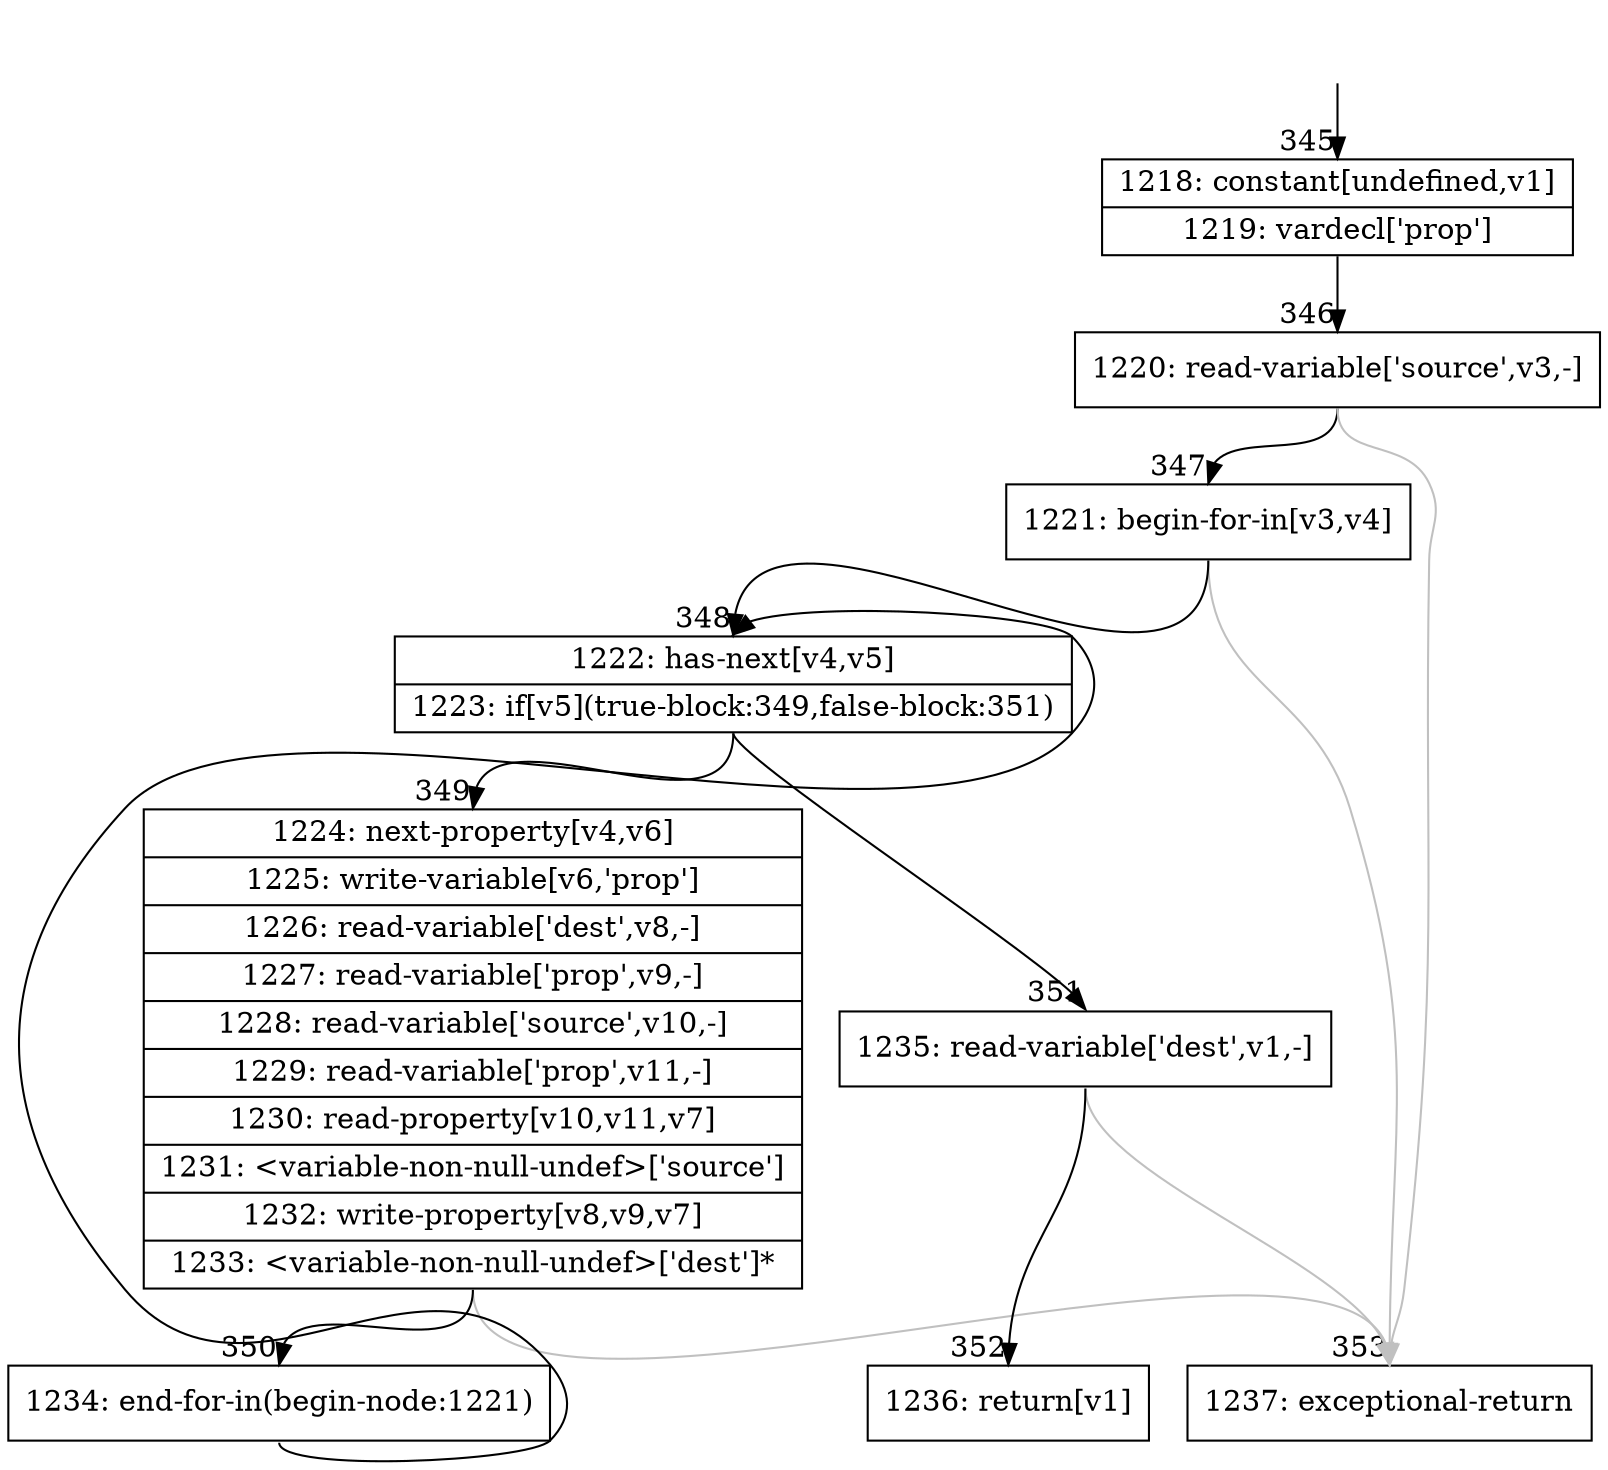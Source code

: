 digraph {
rankdir="TD"
BB_entry26[shape=none,label=""];
BB_entry26 -> BB345 [tailport=s, headport=n, headlabel="    345"]
BB345 [shape=record label="{1218: constant[undefined,v1]|1219: vardecl['prop']}" ] 
BB345 -> BB346 [tailport=s, headport=n, headlabel="      346"]
BB346 [shape=record label="{1220: read-variable['source',v3,-]}" ] 
BB346 -> BB347 [tailport=s, headport=n, headlabel="      347"]
BB346 -> BB353 [tailport=s, headport=n, color=gray, headlabel="      353"]
BB347 [shape=record label="{1221: begin-for-in[v3,v4]}" ] 
BB347 -> BB348 [tailport=s, headport=n, headlabel="      348"]
BB347 -> BB353 [tailport=s, headport=n, color=gray]
BB348 [shape=record label="{1222: has-next[v4,v5]|1223: if[v5](true-block:349,false-block:351)}" ] 
BB348 -> BB349 [tailport=s, headport=n, headlabel="      349"]
BB348 -> BB351 [tailport=s, headport=n, headlabel="      351"]
BB349 [shape=record label="{1224: next-property[v4,v6]|1225: write-variable[v6,'prop']|1226: read-variable['dest',v8,-]|1227: read-variable['prop',v9,-]|1228: read-variable['source',v10,-]|1229: read-variable['prop',v11,-]|1230: read-property[v10,v11,v7]|1231: \<variable-non-null-undef\>['source']|1232: write-property[v8,v9,v7]|1233: \<variable-non-null-undef\>['dest']*}" ] 
BB349 -> BB350 [tailport=s, headport=n, headlabel="      350"]
BB349 -> BB353 [tailport=s, headport=n, color=gray]
BB350 [shape=record label="{1234: end-for-in(begin-node:1221)}" ] 
BB350 -> BB348 [tailport=s, headport=n]
BB351 [shape=record label="{1235: read-variable['dest',v1,-]}" ] 
BB351 -> BB352 [tailport=s, headport=n, headlabel="      352"]
BB351 -> BB353 [tailport=s, headport=n, color=gray]
BB352 [shape=record label="{1236: return[v1]}" ] 
BB353 [shape=record label="{1237: exceptional-return}" ] 
//#$~ 598
}
